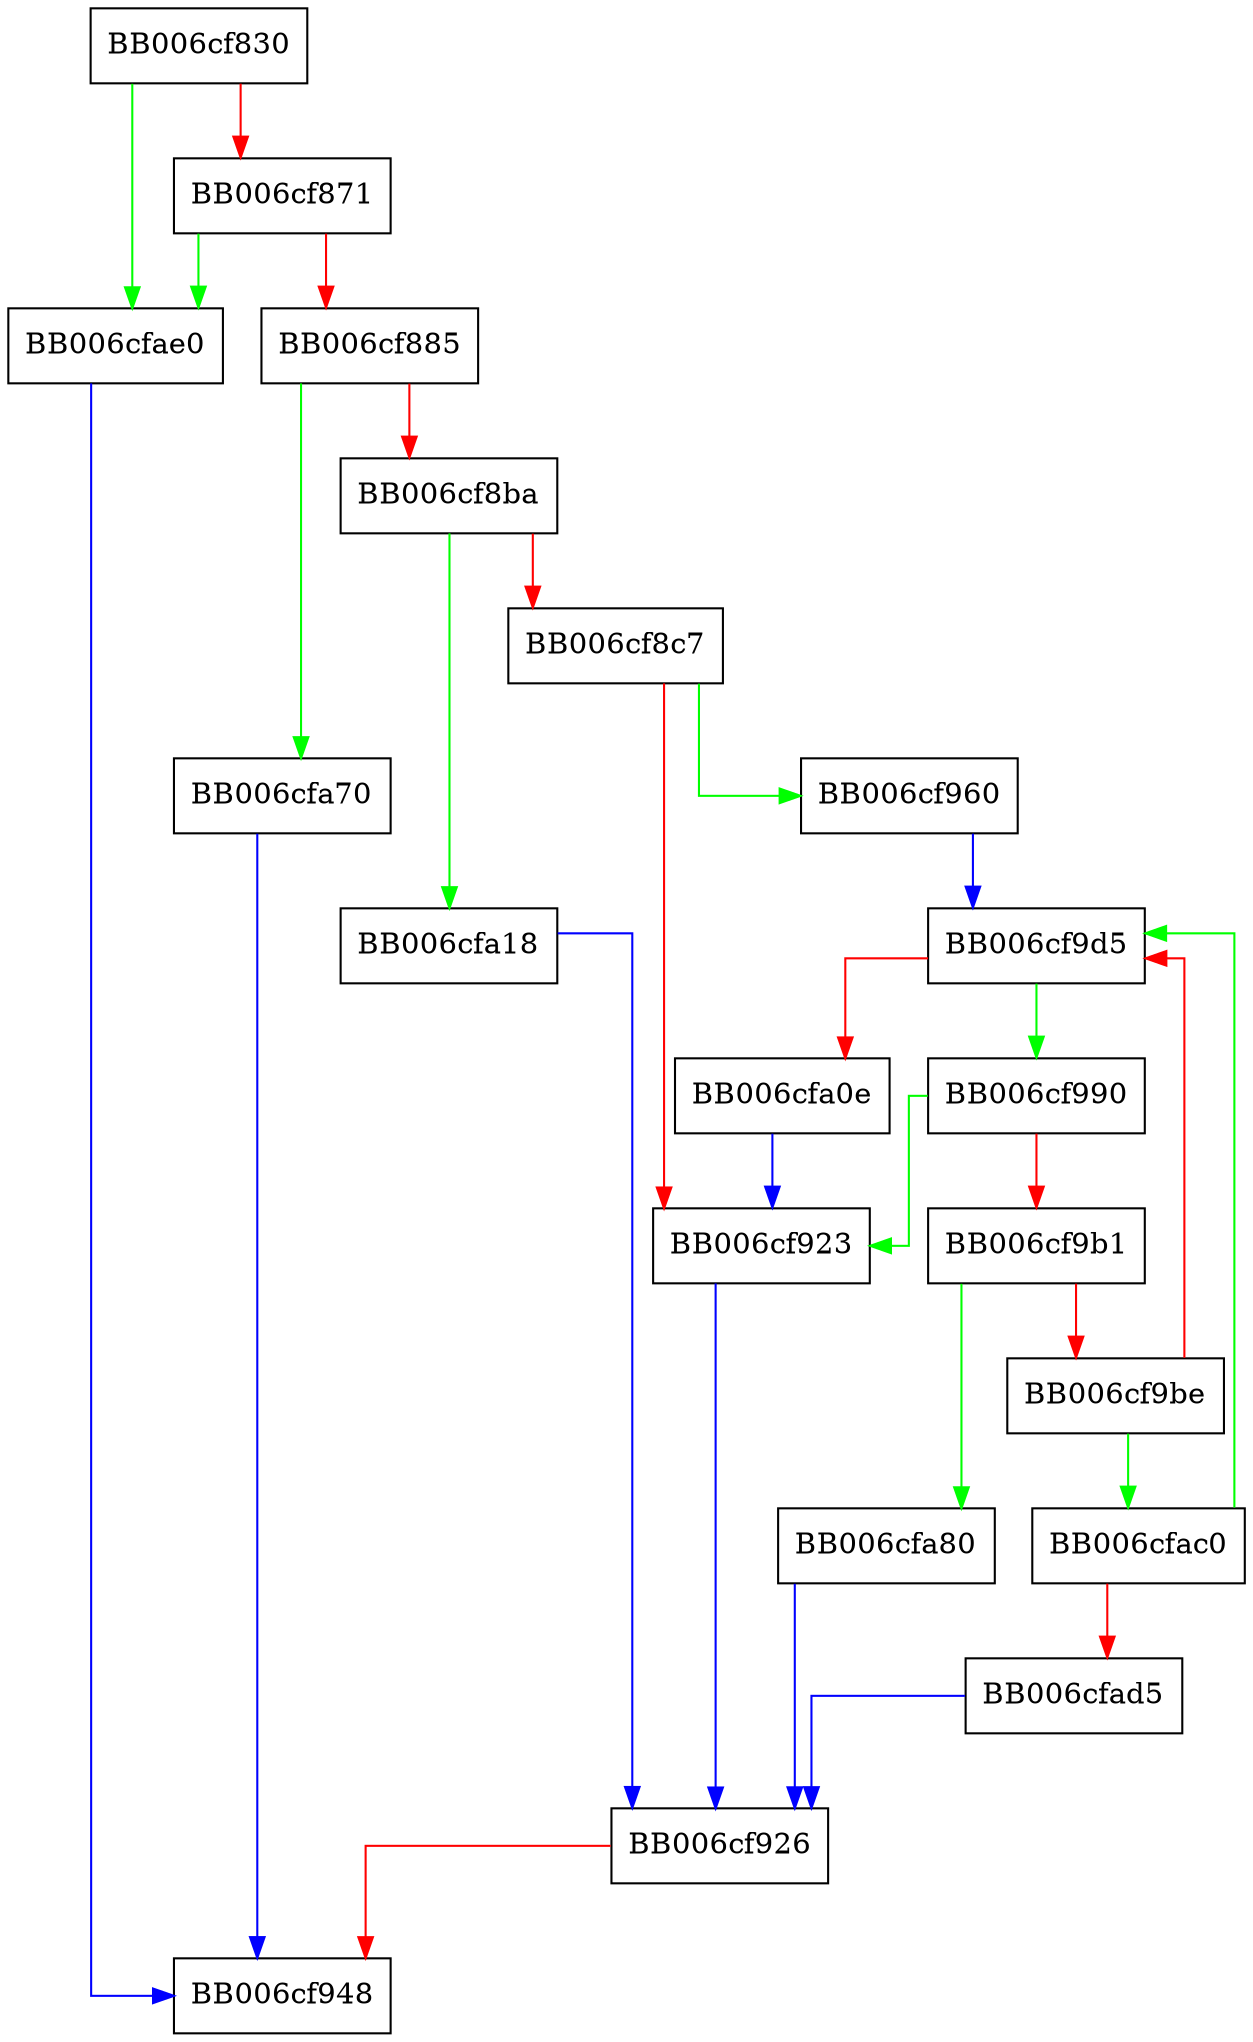 digraph ossl_ec_dhkem_derive_private {
  node [shape="box"];
  graph [splines=ortho];
  BB006cf830 -> BB006cfae0 [color="green"];
  BB006cf830 -> BB006cf871 [color="red"];
  BB006cf871 -> BB006cfae0 [color="green"];
  BB006cf871 -> BB006cf885 [color="red"];
  BB006cf885 -> BB006cfa70 [color="green"];
  BB006cf885 -> BB006cf8ba [color="red"];
  BB006cf8ba -> BB006cfa18 [color="green"];
  BB006cf8ba -> BB006cf8c7 [color="red"];
  BB006cf8c7 -> BB006cf960 [color="green"];
  BB006cf8c7 -> BB006cf923 [color="red"];
  BB006cf923 -> BB006cf926 [color="blue"];
  BB006cf926 -> BB006cf948 [color="red"];
  BB006cf960 -> BB006cf9d5 [color="blue"];
  BB006cf990 -> BB006cf923 [color="green"];
  BB006cf990 -> BB006cf9b1 [color="red"];
  BB006cf9b1 -> BB006cfa80 [color="green"];
  BB006cf9b1 -> BB006cf9be [color="red"];
  BB006cf9be -> BB006cfac0 [color="green"];
  BB006cf9be -> BB006cf9d5 [color="red"];
  BB006cf9d5 -> BB006cf990 [color="green"];
  BB006cf9d5 -> BB006cfa0e [color="red"];
  BB006cfa0e -> BB006cf923 [color="blue"];
  BB006cfa18 -> BB006cf926 [color="blue"];
  BB006cfa70 -> BB006cf948 [color="blue"];
  BB006cfa80 -> BB006cf926 [color="blue"];
  BB006cfac0 -> BB006cf9d5 [color="green"];
  BB006cfac0 -> BB006cfad5 [color="red"];
  BB006cfad5 -> BB006cf926 [color="blue"];
  BB006cfae0 -> BB006cf948 [color="blue"];
}
